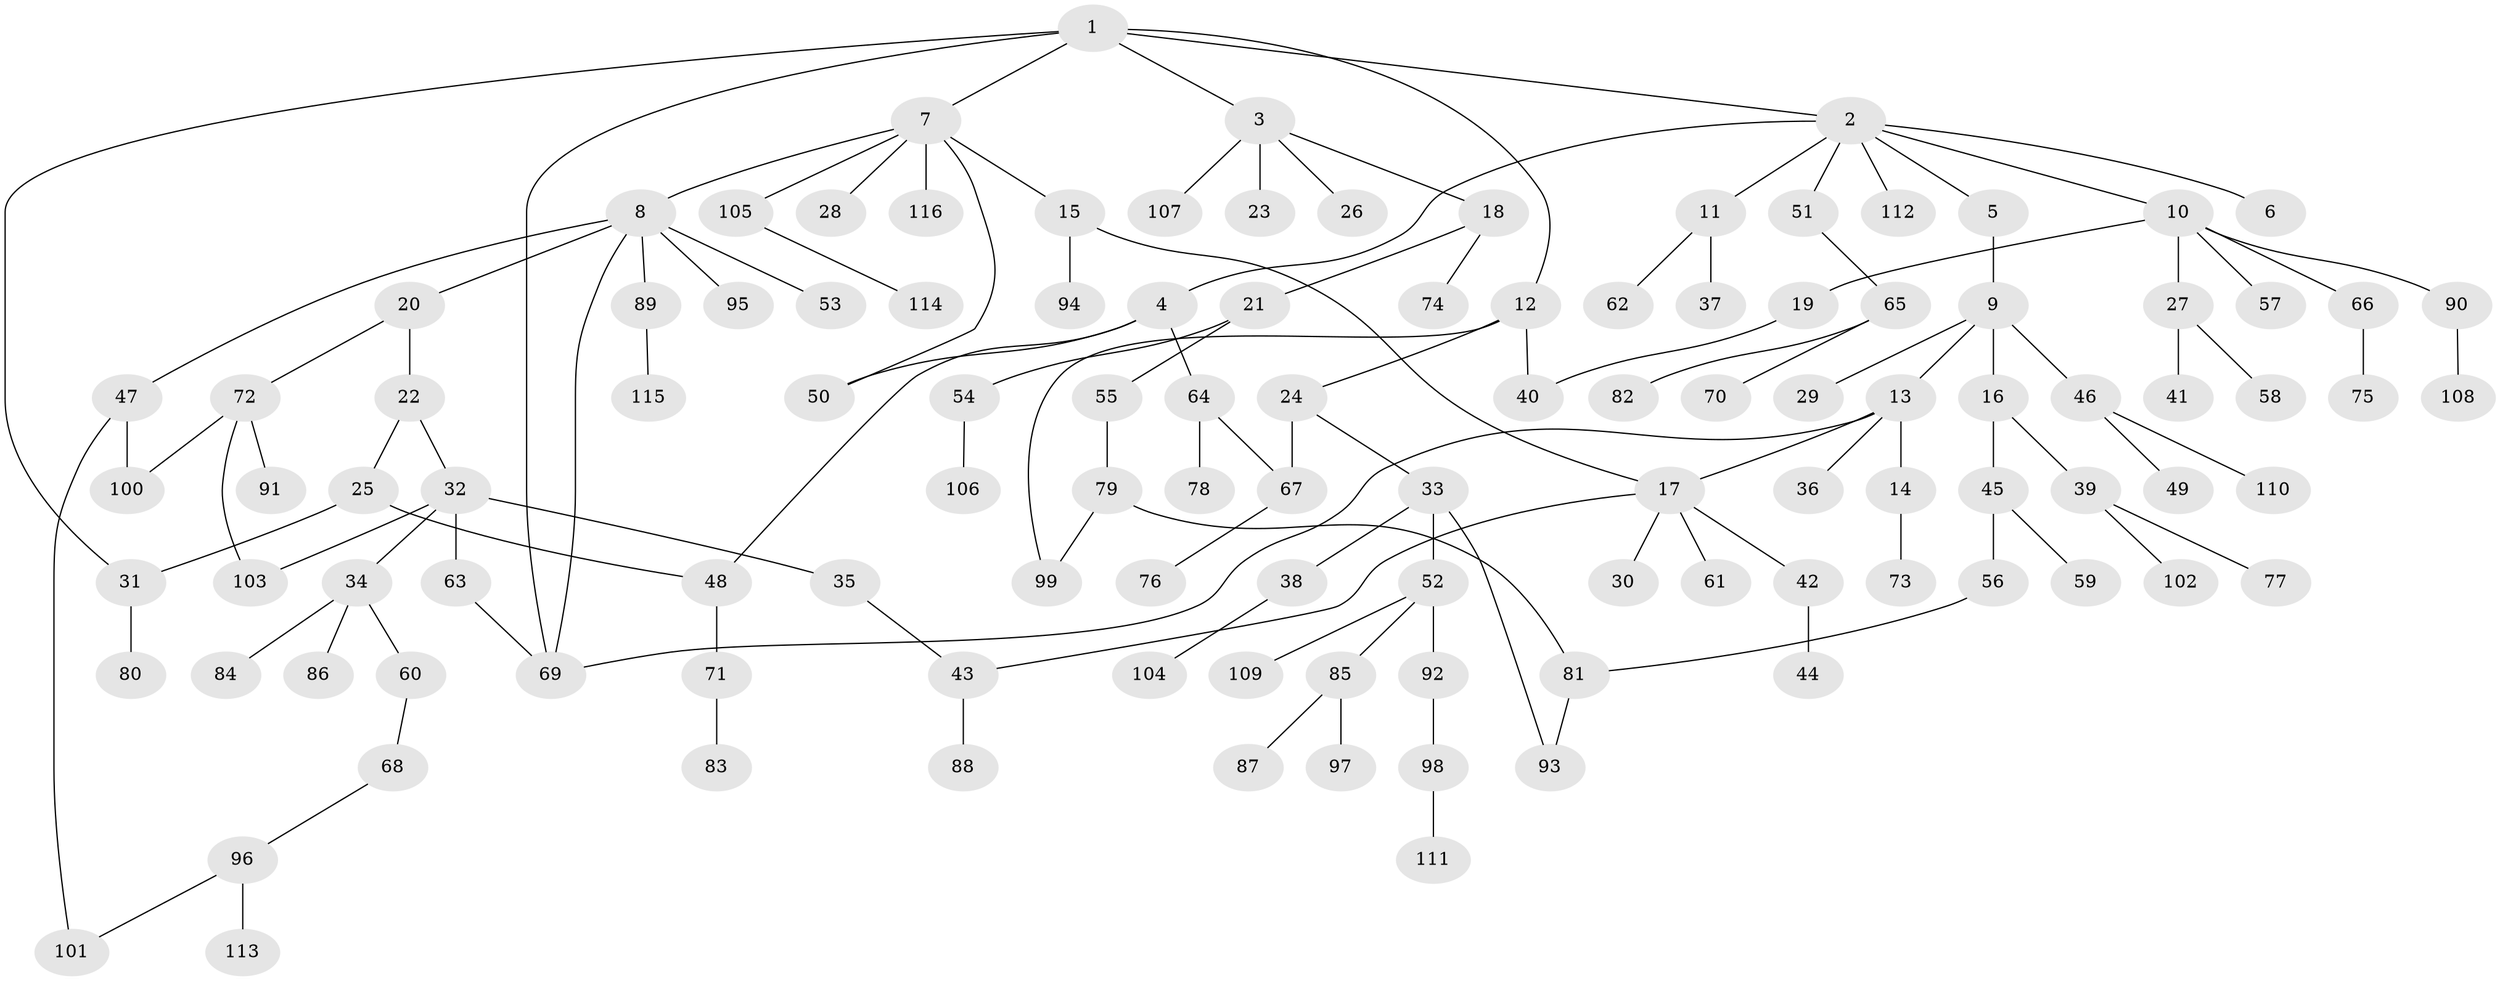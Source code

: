 // coarse degree distribution, {7: 0.025, 4: 0.1, 5: 0.05, 2: 0.2375, 1: 0.4125, 6: 0.025, 8: 0.0125, 3: 0.1375}
// Generated by graph-tools (version 1.1) at 2025/41/03/06/25 10:41:29]
// undirected, 116 vertices, 131 edges
graph export_dot {
graph [start="1"]
  node [color=gray90,style=filled];
  1;
  2;
  3;
  4;
  5;
  6;
  7;
  8;
  9;
  10;
  11;
  12;
  13;
  14;
  15;
  16;
  17;
  18;
  19;
  20;
  21;
  22;
  23;
  24;
  25;
  26;
  27;
  28;
  29;
  30;
  31;
  32;
  33;
  34;
  35;
  36;
  37;
  38;
  39;
  40;
  41;
  42;
  43;
  44;
  45;
  46;
  47;
  48;
  49;
  50;
  51;
  52;
  53;
  54;
  55;
  56;
  57;
  58;
  59;
  60;
  61;
  62;
  63;
  64;
  65;
  66;
  67;
  68;
  69;
  70;
  71;
  72;
  73;
  74;
  75;
  76;
  77;
  78;
  79;
  80;
  81;
  82;
  83;
  84;
  85;
  86;
  87;
  88;
  89;
  90;
  91;
  92;
  93;
  94;
  95;
  96;
  97;
  98;
  99;
  100;
  101;
  102;
  103;
  104;
  105;
  106;
  107;
  108;
  109;
  110;
  111;
  112;
  113;
  114;
  115;
  116;
  1 -- 2;
  1 -- 3;
  1 -- 7;
  1 -- 12;
  1 -- 31;
  1 -- 69;
  2 -- 4;
  2 -- 5;
  2 -- 6;
  2 -- 10;
  2 -- 11;
  2 -- 51;
  2 -- 112;
  3 -- 18;
  3 -- 23;
  3 -- 26;
  3 -- 107;
  4 -- 64;
  4 -- 50;
  4 -- 48;
  5 -- 9;
  7 -- 8;
  7 -- 15;
  7 -- 28;
  7 -- 50;
  7 -- 105;
  7 -- 116;
  8 -- 20;
  8 -- 47;
  8 -- 53;
  8 -- 89;
  8 -- 95;
  8 -- 69;
  9 -- 13;
  9 -- 16;
  9 -- 29;
  9 -- 46;
  10 -- 19;
  10 -- 27;
  10 -- 57;
  10 -- 66;
  10 -- 90;
  11 -- 37;
  11 -- 62;
  12 -- 24;
  12 -- 40;
  12 -- 99;
  13 -- 14;
  13 -- 17;
  13 -- 36;
  13 -- 69;
  14 -- 73;
  15 -- 94;
  15 -- 17;
  16 -- 39;
  16 -- 45;
  17 -- 30;
  17 -- 42;
  17 -- 61;
  17 -- 43;
  18 -- 21;
  18 -- 74;
  19 -- 40;
  20 -- 22;
  20 -- 72;
  21 -- 54;
  21 -- 55;
  22 -- 25;
  22 -- 32;
  24 -- 33;
  24 -- 67;
  25 -- 48;
  25 -- 31;
  27 -- 41;
  27 -- 58;
  31 -- 80;
  32 -- 34;
  32 -- 35;
  32 -- 63;
  32 -- 103;
  33 -- 38;
  33 -- 52;
  33 -- 93;
  34 -- 60;
  34 -- 84;
  34 -- 86;
  35 -- 43;
  38 -- 104;
  39 -- 77;
  39 -- 102;
  42 -- 44;
  43 -- 88;
  45 -- 56;
  45 -- 59;
  46 -- 49;
  46 -- 110;
  47 -- 101;
  47 -- 100;
  48 -- 71;
  51 -- 65;
  52 -- 85;
  52 -- 92;
  52 -- 109;
  54 -- 106;
  55 -- 79;
  56 -- 81;
  60 -- 68;
  63 -- 69;
  64 -- 67;
  64 -- 78;
  65 -- 70;
  65 -- 82;
  66 -- 75;
  67 -- 76;
  68 -- 96;
  71 -- 83;
  72 -- 91;
  72 -- 100;
  72 -- 103;
  79 -- 81;
  79 -- 99;
  81 -- 93;
  85 -- 87;
  85 -- 97;
  89 -- 115;
  90 -- 108;
  92 -- 98;
  96 -- 101;
  96 -- 113;
  98 -- 111;
  105 -- 114;
}
